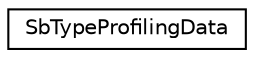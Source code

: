 digraph "Graphical Class Hierarchy"
{
 // LATEX_PDF_SIZE
  edge [fontname="Helvetica",fontsize="10",labelfontname="Helvetica",labelfontsize="10"];
  node [fontname="Helvetica",fontsize="10",shape=record];
  rankdir="LR";
  Node0 [label="SbTypeProfilingData",height=0.2,width=0.4,color="black", fillcolor="white", style="filled",URL="$structSbTypeProfilingData.html",tooltip=" "];
}
